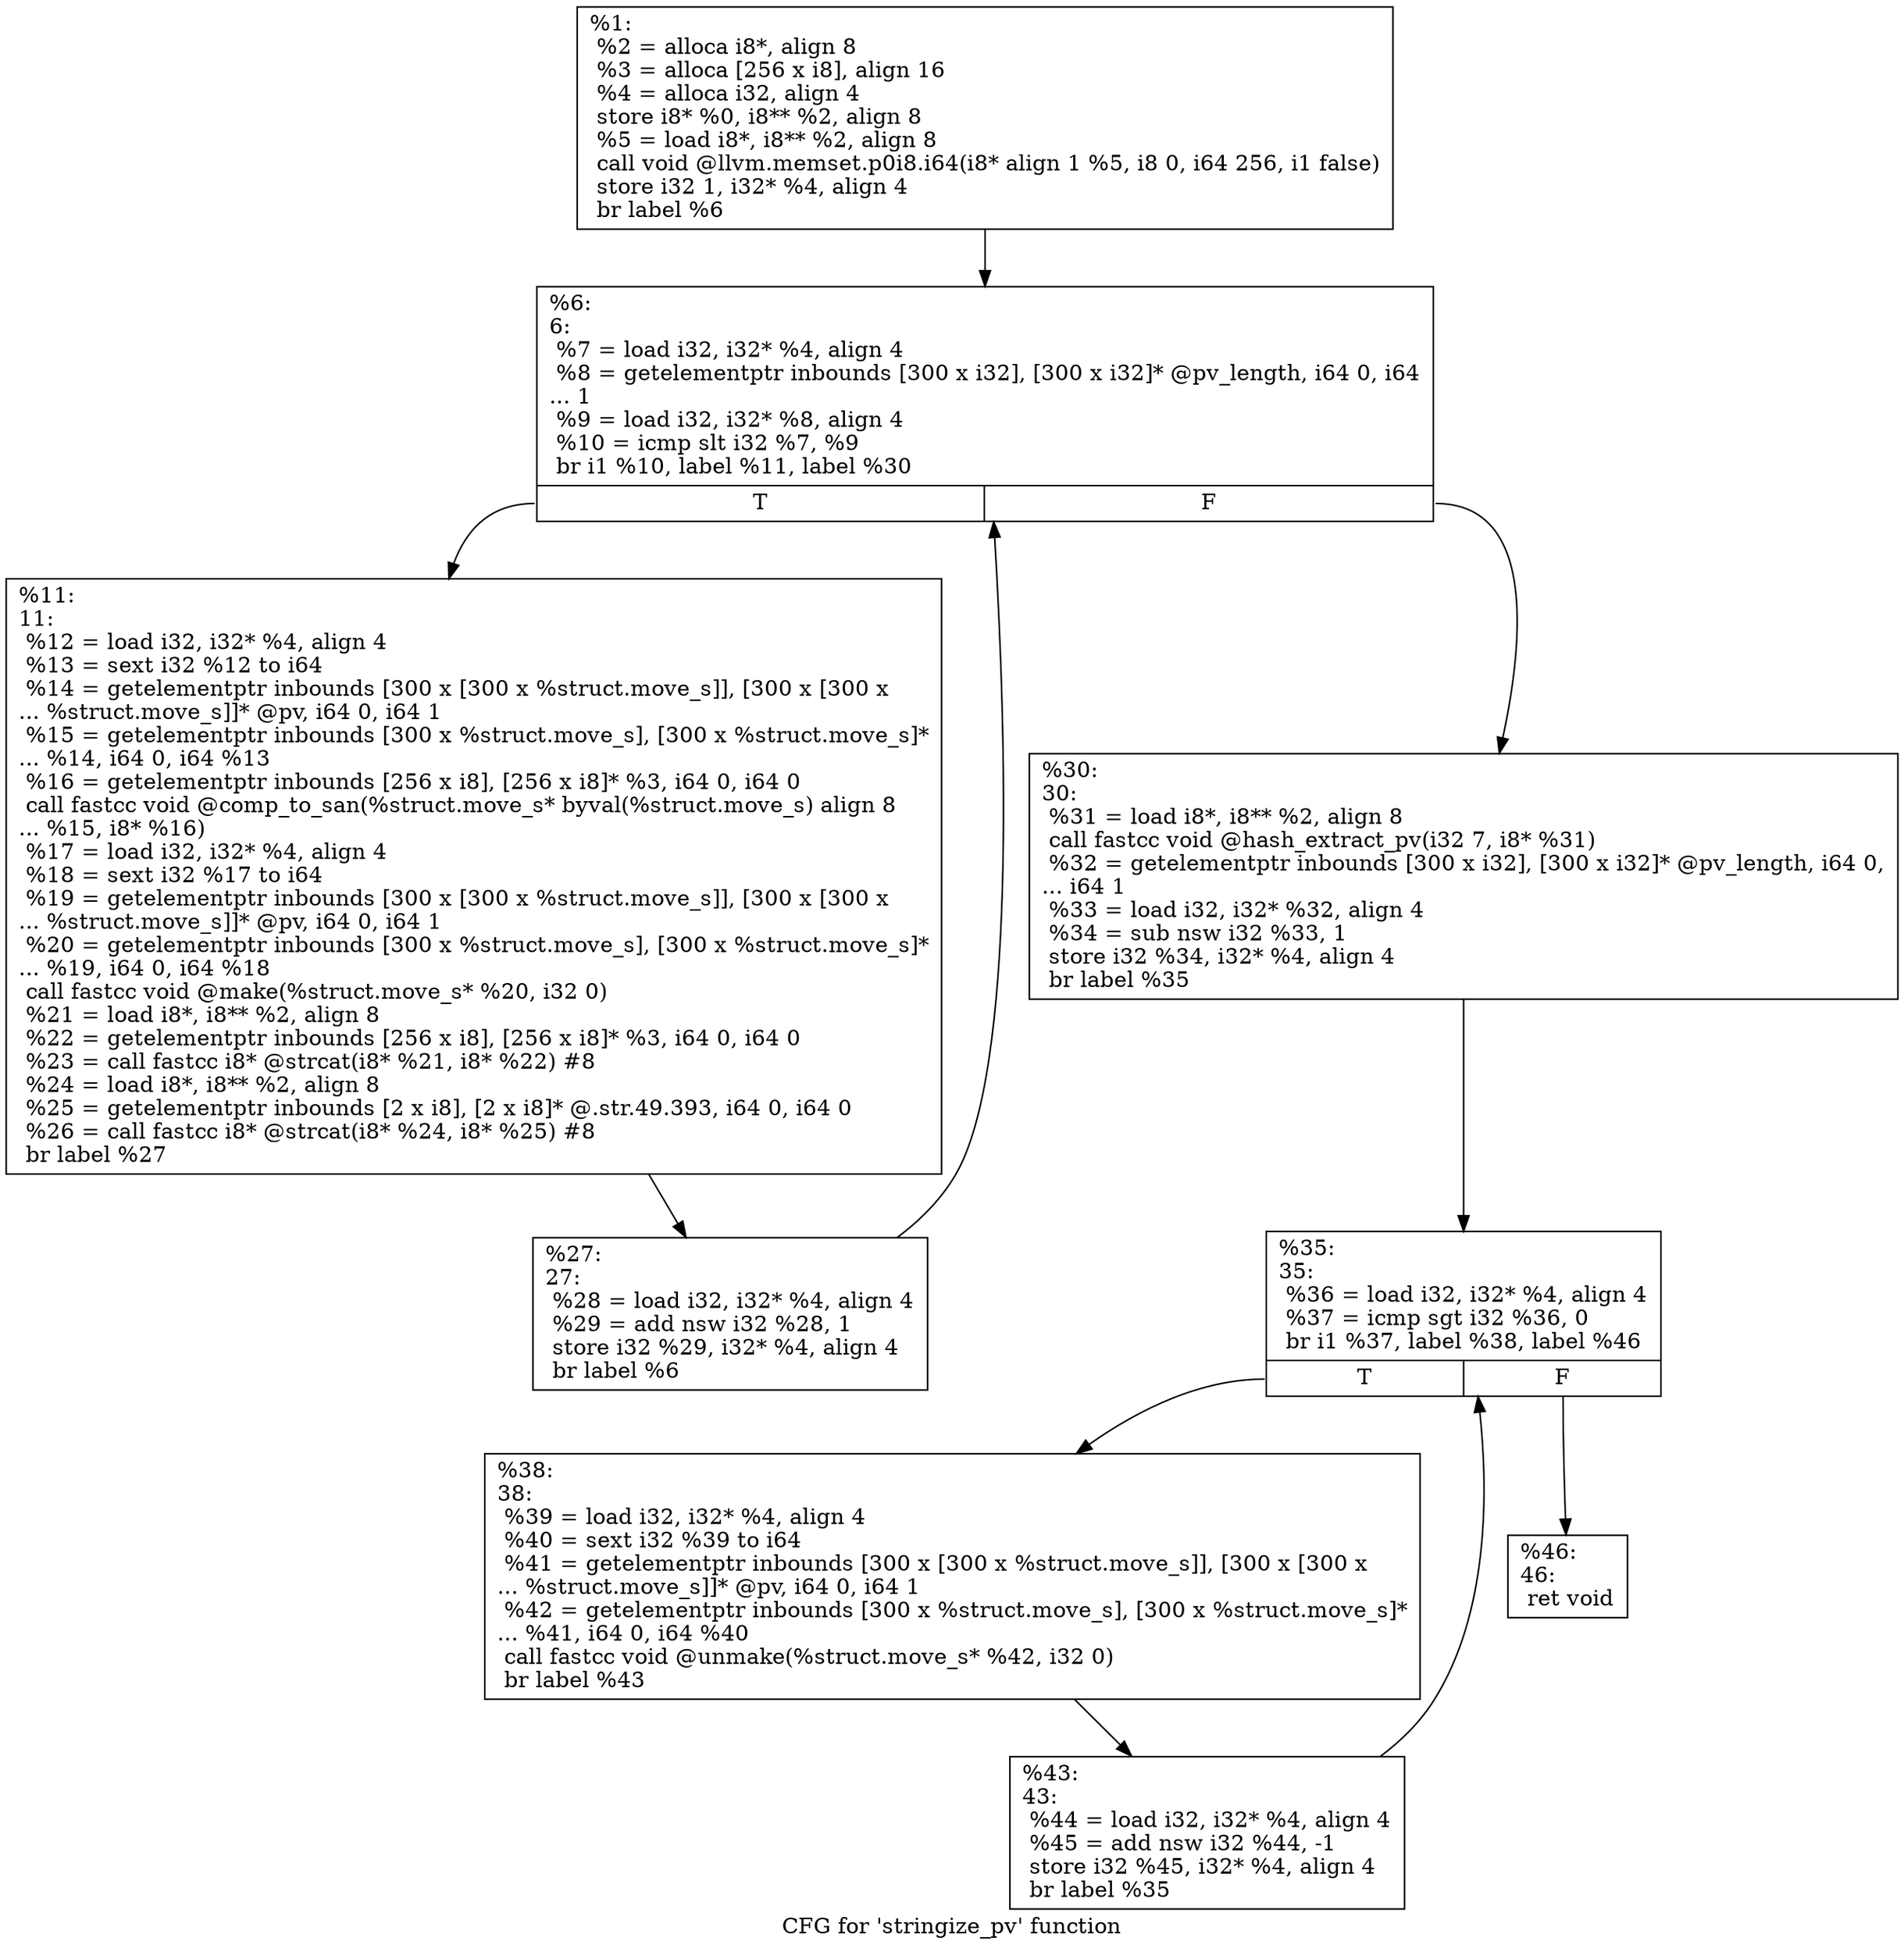 digraph "CFG for 'stringize_pv' function" {
	label="CFG for 'stringize_pv' function";

	Node0x27eae50 [shape=record,label="{%1:\l  %2 = alloca i8*, align 8\l  %3 = alloca [256 x i8], align 16\l  %4 = alloca i32, align 4\l  store i8* %0, i8** %2, align 8\l  %5 = load i8*, i8** %2, align 8\l  call void @llvm.memset.p0i8.i64(i8* align 1 %5, i8 0, i64 256, i1 false)\l  store i32 1, i32* %4, align 4\l  br label %6\l}"];
	Node0x27eae50 -> Node0x27eaea0;
	Node0x27eaea0 [shape=record,label="{%6:\l6:                                                \l  %7 = load i32, i32* %4, align 4\l  %8 = getelementptr inbounds [300 x i32], [300 x i32]* @pv_length, i64 0, i64\l... 1\l  %9 = load i32, i32* %8, align 4\l  %10 = icmp slt i32 %7, %9\l  br i1 %10, label %11, label %30\l|{<s0>T|<s1>F}}"];
	Node0x27eaea0:s0 -> Node0x27eaef0;
	Node0x27eaea0:s1 -> Node0x27eaf90;
	Node0x27eaef0 [shape=record,label="{%11:\l11:                                               \l  %12 = load i32, i32* %4, align 4\l  %13 = sext i32 %12 to i64\l  %14 = getelementptr inbounds [300 x [300 x %struct.move_s]], [300 x [300 x\l... %struct.move_s]]* @pv, i64 0, i64 1\l  %15 = getelementptr inbounds [300 x %struct.move_s], [300 x %struct.move_s]*\l... %14, i64 0, i64 %13\l  %16 = getelementptr inbounds [256 x i8], [256 x i8]* %3, i64 0, i64 0\l  call fastcc void @comp_to_san(%struct.move_s* byval(%struct.move_s) align 8\l... %15, i8* %16)\l  %17 = load i32, i32* %4, align 4\l  %18 = sext i32 %17 to i64\l  %19 = getelementptr inbounds [300 x [300 x %struct.move_s]], [300 x [300 x\l... %struct.move_s]]* @pv, i64 0, i64 1\l  %20 = getelementptr inbounds [300 x %struct.move_s], [300 x %struct.move_s]*\l... %19, i64 0, i64 %18\l  call fastcc void @make(%struct.move_s* %20, i32 0)\l  %21 = load i8*, i8** %2, align 8\l  %22 = getelementptr inbounds [256 x i8], [256 x i8]* %3, i64 0, i64 0\l  %23 = call fastcc i8* @strcat(i8* %21, i8* %22) #8\l  %24 = load i8*, i8** %2, align 8\l  %25 = getelementptr inbounds [2 x i8], [2 x i8]* @.str.49.393, i64 0, i64 0\l  %26 = call fastcc i8* @strcat(i8* %24, i8* %25) #8\l  br label %27\l}"];
	Node0x27eaef0 -> Node0x27eaf40;
	Node0x27eaf40 [shape=record,label="{%27:\l27:                                               \l  %28 = load i32, i32* %4, align 4\l  %29 = add nsw i32 %28, 1\l  store i32 %29, i32* %4, align 4\l  br label %6\l}"];
	Node0x27eaf40 -> Node0x27eaea0;
	Node0x27eaf90 [shape=record,label="{%30:\l30:                                               \l  %31 = load i8*, i8** %2, align 8\l  call fastcc void @hash_extract_pv(i32 7, i8* %31)\l  %32 = getelementptr inbounds [300 x i32], [300 x i32]* @pv_length, i64 0,\l... i64 1\l  %33 = load i32, i32* %32, align 4\l  %34 = sub nsw i32 %33, 1\l  store i32 %34, i32* %4, align 4\l  br label %35\l}"];
	Node0x27eaf90 -> Node0x27eafe0;
	Node0x27eafe0 [shape=record,label="{%35:\l35:                                               \l  %36 = load i32, i32* %4, align 4\l  %37 = icmp sgt i32 %36, 0\l  br i1 %37, label %38, label %46\l|{<s0>T|<s1>F}}"];
	Node0x27eafe0:s0 -> Node0x27eb030;
	Node0x27eafe0:s1 -> Node0x27eb0d0;
	Node0x27eb030 [shape=record,label="{%38:\l38:                                               \l  %39 = load i32, i32* %4, align 4\l  %40 = sext i32 %39 to i64\l  %41 = getelementptr inbounds [300 x [300 x %struct.move_s]], [300 x [300 x\l... %struct.move_s]]* @pv, i64 0, i64 1\l  %42 = getelementptr inbounds [300 x %struct.move_s], [300 x %struct.move_s]*\l... %41, i64 0, i64 %40\l  call fastcc void @unmake(%struct.move_s* %42, i32 0)\l  br label %43\l}"];
	Node0x27eb030 -> Node0x27eb080;
	Node0x27eb080 [shape=record,label="{%43:\l43:                                               \l  %44 = load i32, i32* %4, align 4\l  %45 = add nsw i32 %44, -1\l  store i32 %45, i32* %4, align 4\l  br label %35\l}"];
	Node0x27eb080 -> Node0x27eafe0;
	Node0x27eb0d0 [shape=record,label="{%46:\l46:                                               \l  ret void\l}"];
}
